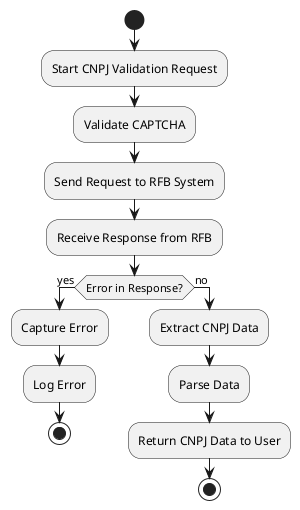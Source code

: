 @startuml

start

:Start CNPJ Validation Request;
:Validate CAPTCHA;
:Send Request to RFB System;
:Receive Response from RFB;

if (Error in Response?) then (yes)
  :Capture Error;
  :Log Error;
  stop
else (no)
  :Extract CNPJ Data;
  :Parse Data;
  :Return CNPJ Data to User;
  stop
endif

@enduml
